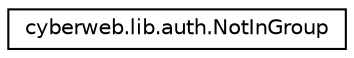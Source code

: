 digraph G
{
  edge [fontname="Helvetica",fontsize="10",labelfontname="Helvetica",labelfontsize="10"];
  node [fontname="Helvetica",fontsize="10",shape=record];
  rankdir="LR";
  Node1 [label="cyberweb.lib.auth.NotInGroup",height=0.2,width=0.4,color="black", fillcolor="white", style="filled",URL="$classcyberweb_1_1lib_1_1auth_1_1_not_in_group.html"];
}
